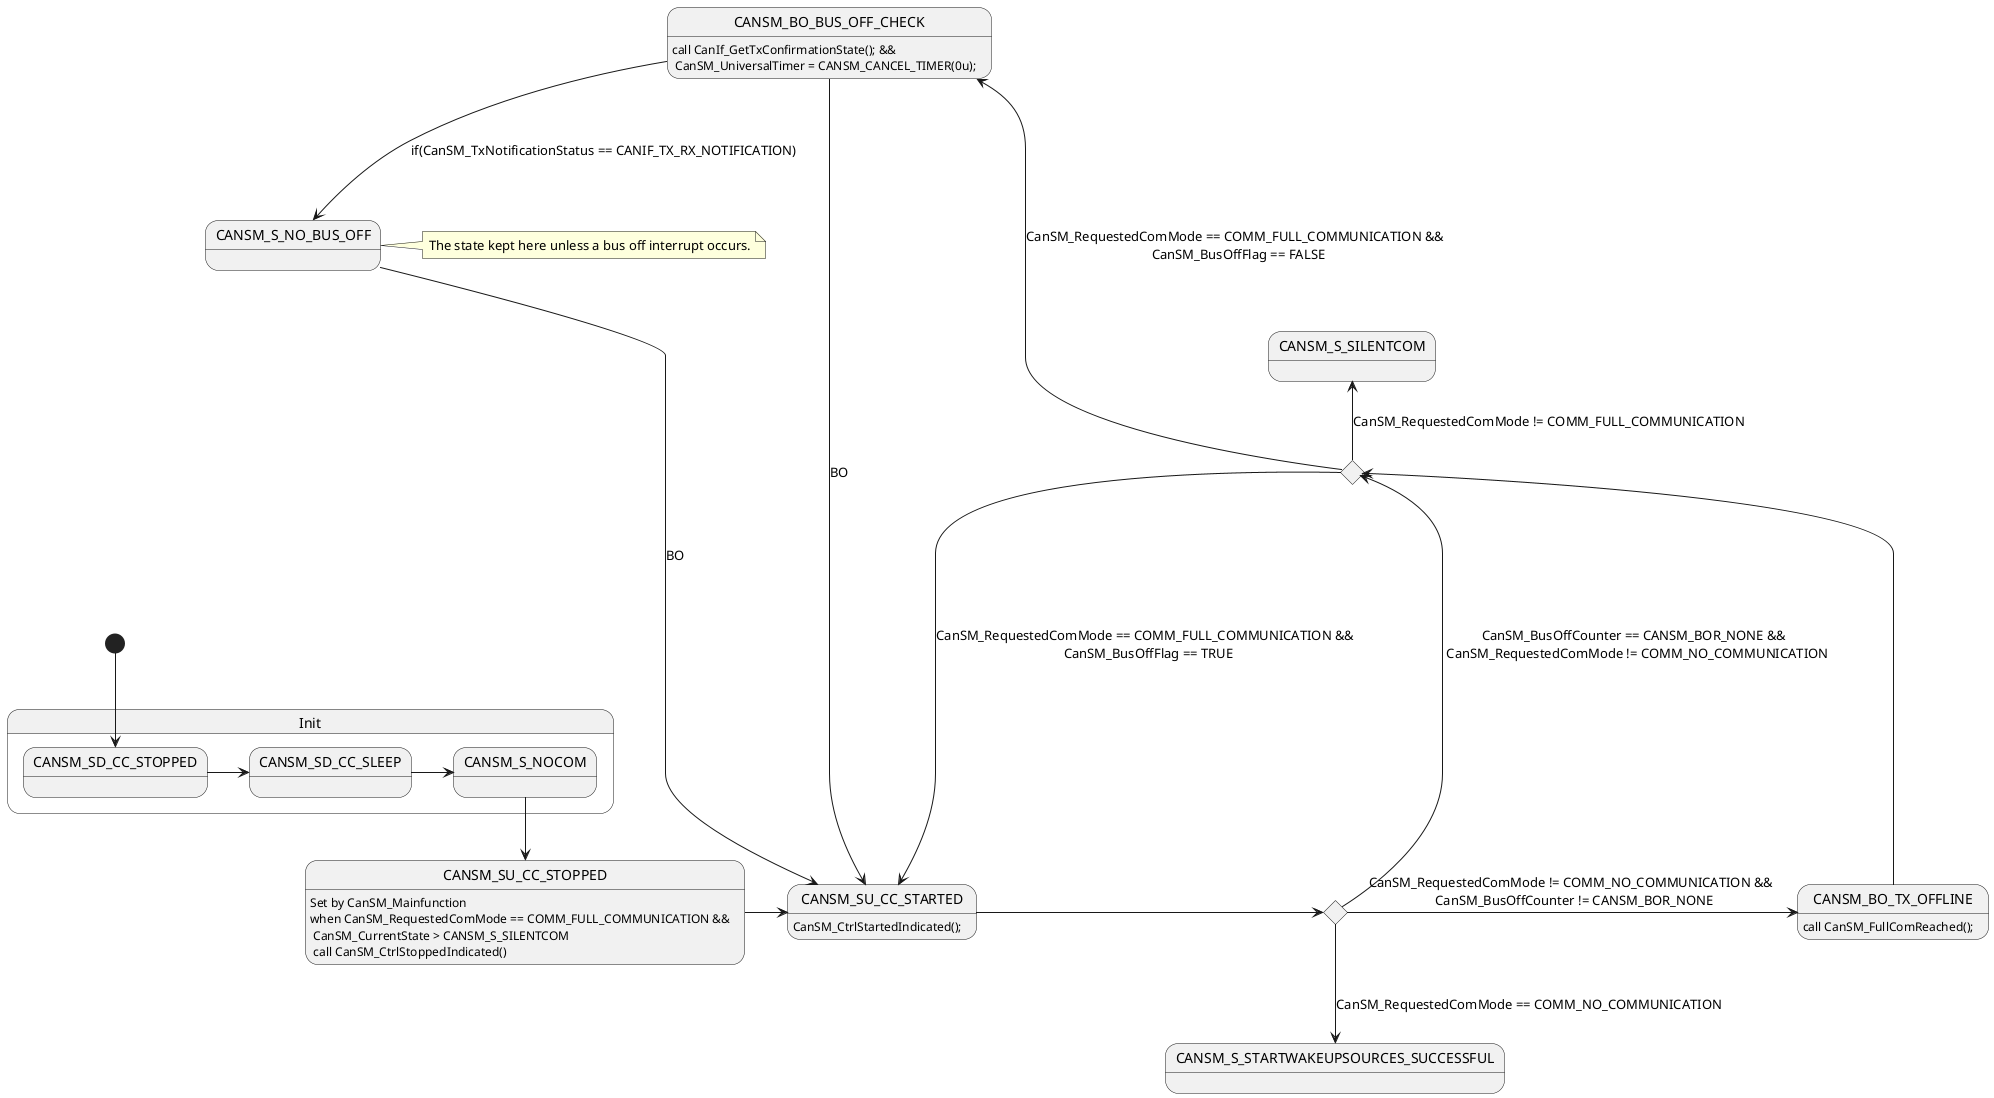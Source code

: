 @startuml CanBusOff State Machine without TRVC
state Init {
    state CANSM_SD_CC_STOPPED
    state CANSM_SD_CC_SLEEP
    state CANSM_S_NOCOM
}

state CANSM_S_NO_BUS_OFF
state CANSM_BO_BUS_OFF_CHECK: call CanIf_GetTxConfirmationState(); && \n CanSM_UniversalTimer = CANSM_CANCEL_TIMER(0u);

state CANSM_BO_TX_OFFLINE: call CanSM_FullComReached();
state CANSM_SU_CC_STOPPED: Set by CanSM_Mainfunction \nwhen CanSM_RequestedComMode == COMM_FULL_COMMUNICATION &&\n CanSM_CurrentState > CANSM_S_SILENTCOM \n call CanSM_CtrlStoppedIndicated()
state CANSM_SU_CC_STARTED: CanSM_CtrlStartedIndicated();
state CanSM_CtrlStartedIndicated <<choice>>
state CanSM_FullComReached <<choice>>


state CANSM_S_SILENTCOM
state CANSM_S_STARTWAKEUPSOURCES_SUCCESSFUL

note right of CANSM_S_NO_BUS_OFF
    The state kept here unless a bus off interrupt occurs.
end note


CANSM_S_NOCOM --> CANSM_SU_CC_STOPPED

CANSM_BO_BUS_OFF_CHECK -down--> CANSM_S_NO_BUS_OFF: if(CanSM_TxNotificationStatus == CANIF_TX_RX_NOTIFICATION)


[*] -down-> CANSM_SD_CC_STOPPED
CANSM_SD_CC_STOPPED -> CANSM_SD_CC_SLEEP


CANSM_BO_TX_OFFLINE -> CanSM_FullComReached
CanSM_FullComReached -up----> CANSM_BO_BUS_OFF_CHECK: CanSM_RequestedComMode == COMM_FULL_COMMUNICATION && \n CanSM_BusOffFlag == FALSE
CanSM_FullComReached ----down-> CANSM_SU_CC_STARTED: CanSM_RequestedComMode == COMM_FULL_COMMUNICATION && \n CanSM_BusOffFlag == TRUE
CanSM_FullComReached -up-> CANSM_S_SILENTCOM: CanSM_RequestedComMode != COMM_FULL_COMMUNICATION



CANSM_S_NO_BUS_OFF -down-> CANSM_SU_CC_STARTED: BO
CANSM_BO_BUS_OFF_CHECK --> CANSM_SU_CC_STARTED: BO
CANSM_SU_CC_STARTED -> CanSM_CtrlStartedIndicated

CanSM_CtrlStartedIndicated -down-> CANSM_S_STARTWAKEUPSOURCES_SUCCESSFUL: CanSM_RequestedComMode == COMM_NO_COMMUNICATION
CanSM_CtrlStartedIndicated -up-> CanSM_FullComReached: CanSM_BusOffCounter == CANSM_BOR_NONE && \n CanSM_RequestedComMode != COMM_NO_COMMUNICATION
CanSM_CtrlStartedIndicated -> CANSM_BO_TX_OFFLINE: CanSM_RequestedComMode != COMM_NO_COMMUNICATION && \n CanSM_BusOffCounter != CANSM_BOR_NONE

CANSM_SU_CC_STOPPED -right-> CANSM_SU_CC_STARTED

CANSM_SD_CC_SLEEP -> CANSM_S_NOCOM
@enduml


